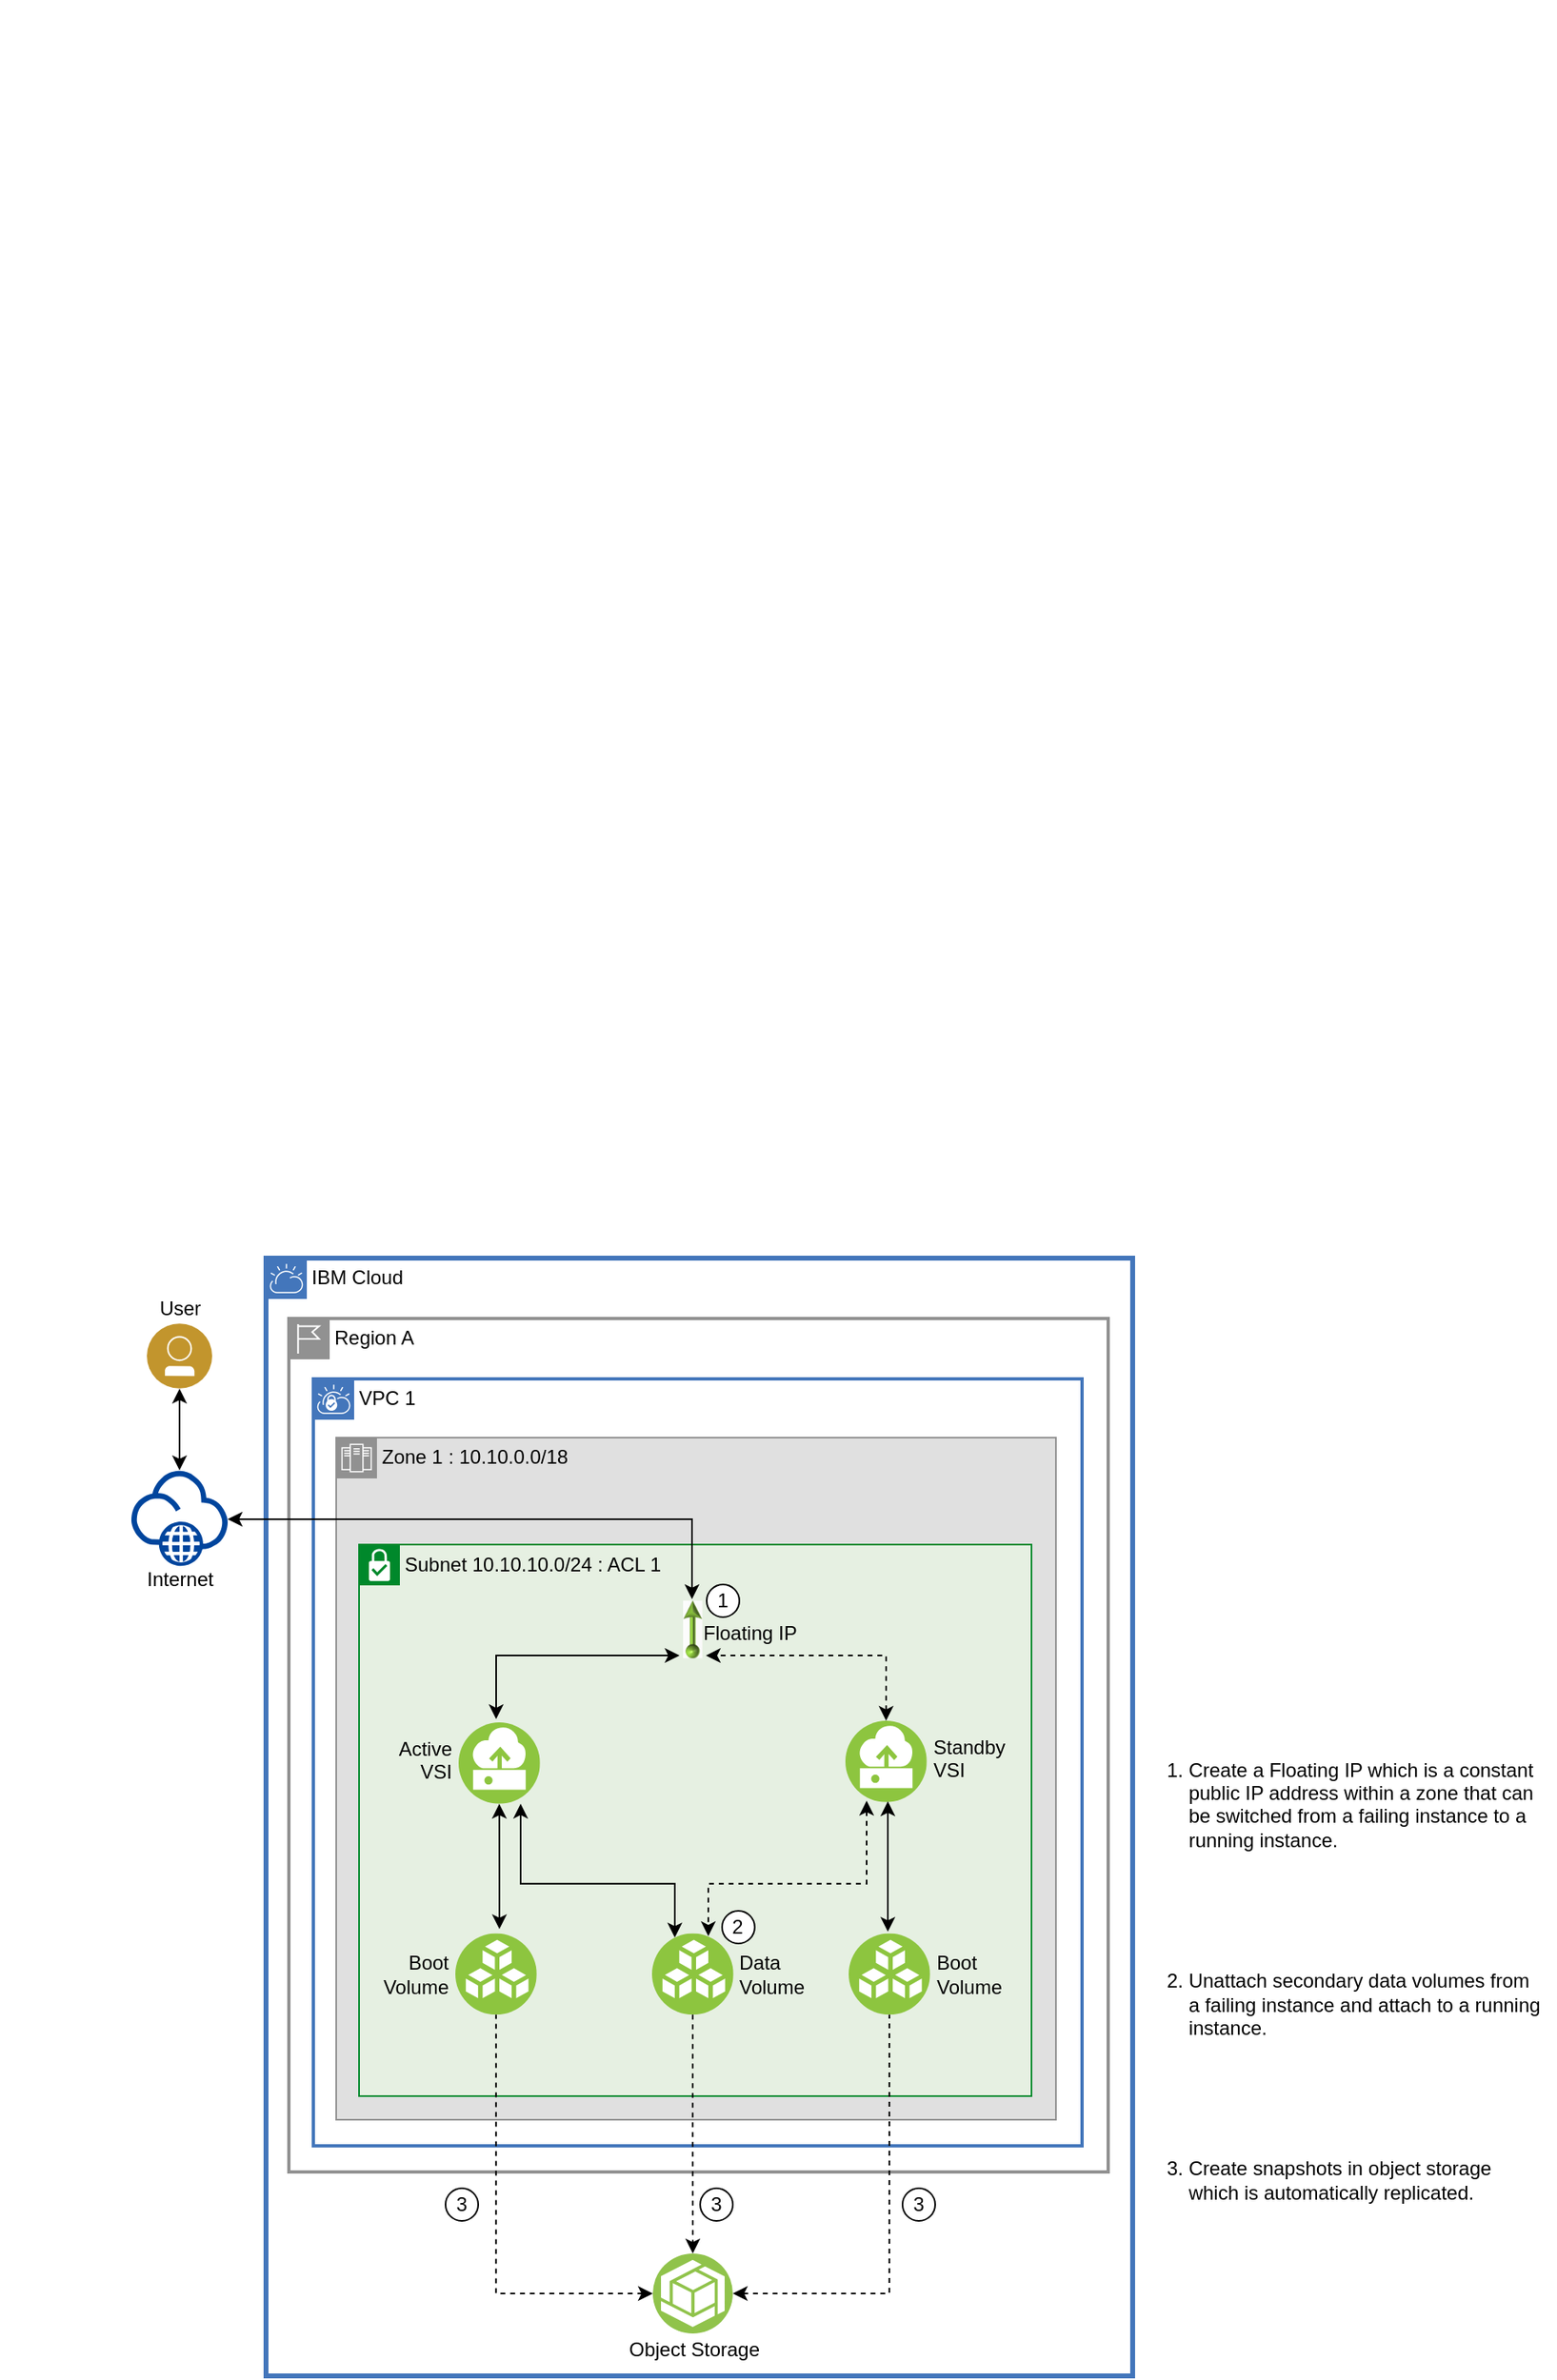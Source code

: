 <mxfile version="12.6.5" type="device"><diagram id="sqcldhInP1BjZdl1YZuS" name="Page-1"><mxGraphModel dx="1613" dy="-3018" grid="1" gridSize="10" guides="1" tooltips="1" connect="1" arrows="1" fold="1" page="1" pageScale="1" pageWidth="827" pageHeight="1169" math="0" shadow="0"><root><mxCell id="0"/><mxCell id="1" parent="0"/><mxCell id="F02deIUzdNq1rRmOXcT4-10" value="" style="image=img/lib/ibm/vpc/PublicTagOff.svg;imageWidth=25;imageHeight=25;imageAlign=left;imageVerticalAlign=top;fontStyle=0;horizontal=1;verticalAlign=top;align=left;spacingLeft=32;spacingTop=-2;collapsible=0;startSize=28;fillColor=none;rounded=0;whiteSpace=wrap;html=1;absoluteArcSize=1;arcSize=0;strokeColor=#FFFFFF;strokeWidth=2;dashed=0;container=1;" parent="1" vertex="1"><mxGeometry x="-282" y="4480" width="100" height="721" as="geometry"/></mxCell><mxCell id="TiBWH8vGSOg8TEtimY0k-6" value="IBM Cloud" style="shape=mxgraph.ibm.box;prType=cloud;fontStyle=0;verticalAlign=top;align=left;spacingLeft=32;spacingTop=4;fillColor=none;rounded=0;whiteSpace=wrap;html=1;strokeColor=#4376BB;strokeWidth=3;dashed=0;container=1;spacing=-4;collapsible=0;" vertex="1" parent="1"><mxGeometry x="-120" y="5250" width="531" height="685" as="geometry"/></mxCell><mxCell id="F02deIUzdNq1rRmOXcT4-53" value="Object Storage" style="aspect=fixed;perimeter=ellipsePerimeter;html=1;align=center;shadow=0;dashed=0;fontColor=#000000;labelBackgroundColor=#ffffff;fontSize=12;spacingTop=-4;image;image=img/lib/ibm/vpc/ObjectStorage.svg;" parent="TiBWH8vGSOg8TEtimY0k-6" vertex="1"><mxGeometry x="237" y="610" width="49" height="49" as="geometry"/></mxCell><mxCell id="F02deIUzdNq1rRmOXcT4-6" value="Region A" style="shape=mxgraph.ibm.box;prType=region;fontStyle=0;verticalAlign=top;align=left;spacingLeft=32;spacingTop=4;fillColor=none;rounded=0;whiteSpace=wrap;html=1;strokeColor=#919191;strokeWidth=2;dashed=0;container=1;spacing=-4;collapsible=0;" parent="TiBWH8vGSOg8TEtimY0k-6" vertex="1"><mxGeometry x="14" y="37" width="502" height="523" as="geometry"/></mxCell><mxCell id="Rm9UUMyBeIttxLvxJtaB-29" value="VPC 1" style="shape=mxgraph.ibm.box;prType=vpc;fontStyle=0;verticalAlign=top;align=left;spacingLeft=32;spacingTop=4;fillColor=none;rounded=0;whiteSpace=wrap;html=1;strokeColor=#4376BB;strokeWidth=2;dashed=0;container=1;spacing=-4;collapsible=0;" parent="F02deIUzdNq1rRmOXcT4-6" vertex="1"><mxGeometry x="15" y="37" width="471" height="470" as="geometry"/></mxCell><mxCell id="Rm9UUMyBeIttxLvxJtaB-31" value="&lt;div&gt;&lt;font style=&quot;font-size: 12px&quot;&gt;Zone 1&lt;/font&gt; : 10.10.0.0/18&lt;/div&gt;" style="shape=mxgraph.ibm.box;prType=zone;fontStyle=0;verticalAlign=top;align=left;spacingLeft=32;spacingTop=4;fillColor=#E0E0E0;rounded=0;whiteSpace=wrap;html=1;strokeColor=#919191;strokeWidth=1;dashed=0;container=1;spacing=-4;collapsible=0;" parent="Rm9UUMyBeIttxLvxJtaB-29" vertex="1"><mxGeometry x="14" y="36" width="441" height="418" as="geometry"/></mxCell><mxCell id="Rm9UUMyBeIttxLvxJtaB-41" value="&lt;div&gt;&lt;font style=&quot;font-size: 12px&quot;&gt;Subnet 10.10.10.0/24 : ACL 1&lt;br&gt;&lt;/font&gt;&lt;/div&gt;" style="shape=mxgraph.ibm.box;prType=subnet;fontStyle=0;verticalAlign=top;align=left;spacingLeft=32;spacingTop=4;fillColor=#E6F0E2;rounded=0;whiteSpace=wrap;html=1;strokeColor=#00882B;strokeWidth=1;dashed=0;container=1;spacing=-4;collapsible=0;" parent="Rm9UUMyBeIttxLvxJtaB-31" vertex="1"><mxGeometry x="14" y="65.542" width="412" height="338" as="geometry"/></mxCell><mxCell id="Jgq2warIyRnj8-7hG901-15" value="&lt;div&gt;Active &lt;br&gt;&lt;/div&gt;&lt;div&gt;VSI&lt;/div&gt;&lt;div&gt;&lt;br&gt;&lt;/div&gt;" style="aspect=fixed;perimeter=ellipsePerimeter;html=1;align=right;shadow=0;dashed=0;image;image=img/lib/ibm/vpc/Instance.svg;dashPattern=1 1;fontColor=#000000;fontSize=12;labelPosition=left;verticalLabelPosition=middle;verticalAlign=middle;spacingTop=-9;spacingLeft=-25;spacingBottom=-20;labelBackgroundColor=none;spacingRight=3;" parent="Rm9UUMyBeIttxLvxJtaB-41" vertex="1"><mxGeometry x="61" y="109" width="49.879" height="49.879" as="geometry"/></mxCell><mxCell id="JWMULk-SwkUXpS9pUFCV-5" value="&lt;div&gt;Boot &lt;br&gt;&lt;/div&gt;&lt;div&gt;Volume&lt;/div&gt;" style="aspect=fixed;perimeter=ellipsePerimeter;html=1;align=right;shadow=0;dashed=0;image;image=img/lib/ibm/vpc/BlockStorage.svg;dashPattern=1 1;fontColor=#000000;fontSize=12;labelPosition=left;verticalLabelPosition=middle;verticalAlign=middle;spacingTop=-19;spacingLeft=0;spacingBottom=-20;labelBackgroundColor=none;spacingRight=3;" parent="Rm9UUMyBeIttxLvxJtaB-41" vertex="1"><mxGeometry x="59" y="238.259" width="49.879" height="49.879" as="geometry"/></mxCell><mxCell id="JWMULk-SwkUXpS9pUFCV-10" value="&lt;div&gt;Standby &lt;br&gt;&lt;/div&gt;&lt;div&gt;VSI&lt;/div&gt;&lt;div&gt;&lt;br&gt;&lt;/div&gt;" style="aspect=fixed;perimeter=ellipsePerimeter;html=1;align=left;shadow=0;dashed=0;image;image=img/lib/ibm/vpc/Instance.svg;dashPattern=1 1;fontColor=#000000;fontSize=12;labelPosition=right;verticalLabelPosition=middle;verticalAlign=middle;spacingTop=-9;spacingLeft=2;spacingBottom=-20;labelBackgroundColor=none;" parent="Rm9UUMyBeIttxLvxJtaB-41" vertex="1"><mxGeometry x="298" y="108" width="49.879" height="49.879" as="geometry"/></mxCell><mxCell id="JWMULk-SwkUXpS9pUFCV-11" value="&lt;div&gt;Boot &lt;br&gt;&lt;/div&gt;&lt;div&gt;Volume&lt;/div&gt;" style="aspect=fixed;perimeter=ellipsePerimeter;html=1;align=left;shadow=0;dashed=0;image;image=img/lib/ibm/vpc/BlockStorage.svg;dashPattern=1 1;fontColor=#000000;fontSize=12;labelPosition=right;verticalLabelPosition=middle;verticalAlign=middle;spacingTop=-19;spacingLeft=2;spacingBottom=-20;labelBackgroundColor=none;" parent="Rm9UUMyBeIttxLvxJtaB-41" vertex="1"><mxGeometry x="300" y="238.259" width="49.879" height="49.879" as="geometry"/></mxCell><mxCell id="JWMULk-SwkUXpS9pUFCV-21" style="edgeStyle=elbowEdgeStyle;rounded=0;elbow=vertical;html=1;labelBackgroundColor=#ffffff;startArrow=classic;startFill=1;startSize=6;endArrow=classic;endFill=1;endSize=6;jettySize=auto;orthogonalLoop=1;strokeWidth=1;fontSize=14;exitX=0.5;exitY=0;exitDx=0;exitDy=0;" parent="Rm9UUMyBeIttxLvxJtaB-41" target="Jgq2warIyRnj8-7hG901-15" edge="1"><mxGeometry relative="1" as="geometry"><Array as="points"><mxPoint x="344" y="207.799"/><mxPoint x="86" y="229.095"/><mxPoint x="86" y="229.095"/></Array><mxPoint x="86" y="235.641" as="sourcePoint"/><mxPoint x="192" y="202.913" as="targetPoint"/></mxGeometry></mxCell><mxCell id="JWMULk-SwkUXpS9pUFCV-26" style="edgeStyle=elbowEdgeStyle;rounded=0;elbow=vertical;html=1;labelBackgroundColor=#ffffff;startArrow=classic;startFill=1;startSize=6;endArrow=classic;endFill=1;endSize=6;jettySize=auto;orthogonalLoop=1;strokeWidth=1;fontSize=14;dashed=1;" parent="Rm9UUMyBeIttxLvxJtaB-41" edge="1"><mxGeometry relative="1" as="geometry"><Array as="points"><mxPoint x="284" y="207.799"/><mxPoint x="275" y="222.149"/><mxPoint x="275" y="274.513"/></Array><mxPoint x="311" y="157" as="sourcePoint"/><mxPoint x="214" y="240" as="targetPoint"/></mxGeometry></mxCell><mxCell id="JWMULk-SwkUXpS9pUFCV-28" style="edgeStyle=elbowEdgeStyle;rounded=0;elbow=vertical;html=1;labelBackgroundColor=#ffffff;startArrow=classic;startFill=1;startSize=6;endArrow=classic;endFill=1;endSize=6;jettySize=auto;orthogonalLoop=1;strokeWidth=1;fontSize=14;exitX=0.25;exitY=0;exitDx=0;exitDy=0;" parent="Rm9UUMyBeIttxLvxJtaB-41" source="JWMULk-SwkUXpS9pUFCV-8" edge="1"><mxGeometry relative="1" as="geometry"><Array as="points"><mxPoint x="154" y="207.799"/><mxPoint x="154" y="207.799"/><mxPoint x="124" y="282.014"/><mxPoint x="124" y="267.171"/><mxPoint x="144" y="276.076"/><mxPoint x="145.5" y="265.489"/><mxPoint x="145.5" y="207.888"/><mxPoint x="95.5" y="207.888"/></Array><mxPoint x="174" y="281.795" as="sourcePoint"/><mxPoint x="99" y="158.818" as="targetPoint"/></mxGeometry></mxCell><mxCell id="JWMULk-SwkUXpS9pUFCV-8" value="&lt;div&gt;Data &lt;br&gt;&lt;/div&gt;&lt;div&gt;Volume&lt;/div&gt;" style="aspect=fixed;perimeter=ellipsePerimeter;html=1;align=left;shadow=0;dashed=0;image;image=img/lib/ibm/vpc/BlockStorage.svg;dashPattern=1 1;fontColor=#000000;fontSize=12;labelPosition=right;verticalLabelPosition=middle;verticalAlign=middle;spacingTop=-19;spacingLeft=2;spacingBottom=-20;labelBackgroundColor=none;" parent="Rm9UUMyBeIttxLvxJtaB-41" vertex="1"><mxGeometry x="179.5" y="238.259" width="49.879" height="49.879" as="geometry"/></mxCell><mxCell id="F02deIUzdNq1rRmOXcT4-19" value="" style="edgeStyle=elbowEdgeStyle;rounded=0;elbow=vertical;html=1;labelBackgroundColor=#ffffff;startArrow=classic;startFill=1;startSize=6;endArrow=classic;endFill=1;endSize=6;jettySize=auto;orthogonalLoop=1;strokeWidth=1;fontSize=14;dashed=0;" parent="Rm9UUMyBeIttxLvxJtaB-41" edge="1"><mxGeometry width="60" height="60" relative="1" as="geometry"><mxPoint x="324" y="237.266" as="sourcePoint"/><mxPoint x="324" y="157.334" as="targetPoint"/></mxGeometry></mxCell><mxCell id="F02deIUzdNq1rRmOXcT4-27" value="" style="edgeStyle=elbowEdgeStyle;rounded=0;elbow=vertical;html=1;labelBackgroundColor=#ffffff;startArrow=classic;startFill=1;startSize=6;endArrow=classic;endFill=1;endSize=6;jettySize=auto;orthogonalLoop=1;strokeWidth=1;fontSize=14;exitX=0.5;exitY=0;exitDx=0;exitDy=0;dashed=0;entryX=0;entryY=0.25;entryDx=0;entryDy=0;" parent="Rm9UUMyBeIttxLvxJtaB-41" target="F02deIUzdNq1rRmOXcT4-23" edge="1"><mxGeometry width="60" height="60" relative="1" as="geometry"><mxPoint x="84" y="107" as="sourcePoint"/><mxPoint x="119" y="49.005" as="targetPoint"/><Array as="points"><mxPoint x="139" y="68"/></Array></mxGeometry></mxCell><mxCell id="F02deIUzdNq1rRmOXcT4-23" value="Floating IP" style="aspect=fixed;perimeter=ellipsePerimeter;html=1;align=left;shadow=0;dashed=0;image;image=img/lib/ibm/vpc/FloatingIP.svg;dashPattern=1 1;fontColor=#000000;fontSize=12;labelPosition=right;verticalLabelPosition=middle;verticalAlign=middle;spacingTop=-16;direction=north;spacingLeft=-13;spacingBottom=-20;labelBackgroundColor=none;" parent="Rm9UUMyBeIttxLvxJtaB-41" vertex="1"><mxGeometry x="186.44" y="34" width="36" height="36" as="geometry"/></mxCell><mxCell id="F02deIUzdNq1rRmOXcT4-24" value="" style="edgeStyle=elbowEdgeStyle;rounded=0;elbow=vertical;html=1;labelBackgroundColor=#ffffff;startArrow=classic;startFill=1;startSize=6;endArrow=classic;endFill=1;endSize=6;jettySize=auto;orthogonalLoop=1;strokeWidth=1;fontSize=14;exitX=0.5;exitY=0;exitDx=0;exitDy=0;dashed=1;entryX=0;entryY=0.75;entryDx=0;entryDy=0;" parent="Rm9UUMyBeIttxLvxJtaB-41" source="JWMULk-SwkUXpS9pUFCV-10" target="F02deIUzdNq1rRmOXcT4-23" edge="1"><mxGeometry width="60" height="60" relative="1" as="geometry"><mxPoint x="133" y="-655.532" as="sourcePoint"/><mxPoint x="202" y="-685.542" as="targetPoint"/><Array as="points"><mxPoint x="273" y="68"/><mxPoint x="253" y="-686.542"/><mxPoint x="263" y="-685.542"/><mxPoint x="253" y="-695.542"/><mxPoint x="253" y="-685.542"/></Array></mxGeometry></mxCell><mxCell id="TiBWH8vGSOg8TEtimY0k-44" value="1" style="ellipse;whiteSpace=wrap;html=1;aspect=fixed;strokeColor=#000000;fontColor=#000000;" vertex="1" parent="Rm9UUMyBeIttxLvxJtaB-41"><mxGeometry x="213" y="24.458" width="20" height="20" as="geometry"/></mxCell><mxCell id="TiBWH8vGSOg8TEtimY0k-46" value="2" style="ellipse;whiteSpace=wrap;html=1;aspect=fixed;strokeColor=#000000;fontColor=#000000;" vertex="1" parent="Rm9UUMyBeIttxLvxJtaB-41"><mxGeometry x="222.44" y="224.458" width="20" height="20" as="geometry"/></mxCell><mxCell id="TiBWH8vGSOg8TEtimY0k-31" style="edgeStyle=orthogonalEdgeStyle;rounded=0;orthogonalLoop=1;jettySize=auto;html=1;exitX=0.5;exitY=1;exitDx=0;exitDy=0;entryX=0.5;entryY=0;entryDx=0;entryDy=0;strokeWidth=1;fontColor=#FFFFFF;dashed=1;" edge="1" parent="TiBWH8vGSOg8TEtimY0k-6" source="JWMULk-SwkUXpS9pUFCV-8" target="F02deIUzdNq1rRmOXcT4-53"><mxGeometry relative="1" as="geometry"/></mxCell><mxCell id="TiBWH8vGSOg8TEtimY0k-34" style="edgeStyle=orthogonalEdgeStyle;rounded=0;orthogonalLoop=1;jettySize=auto;html=1;exitX=1;exitY=0.5;exitDx=0;exitDy=0;entryX=0.5;entryY=1;entryDx=0;entryDy=0;dashed=1;strokeWidth=1;fontColor=#000000;endArrow=none;endFill=0;startArrow=classic;startFill=1;" edge="1" parent="TiBWH8vGSOg8TEtimY0k-6" source="F02deIUzdNq1rRmOXcT4-53" target="JWMULk-SwkUXpS9pUFCV-11"><mxGeometry relative="1" as="geometry"/></mxCell><mxCell id="TiBWH8vGSOg8TEtimY0k-35" style="edgeStyle=orthogonalEdgeStyle;rounded=0;orthogonalLoop=1;jettySize=auto;html=1;exitX=0;exitY=0.5;exitDx=0;exitDy=0;entryX=0.5;entryY=1;entryDx=0;entryDy=0;dashed=1;startArrow=classic;startFill=1;endArrow=none;endFill=0;strokeWidth=1;fontColor=#000000;" edge="1" parent="TiBWH8vGSOg8TEtimY0k-6" source="F02deIUzdNq1rRmOXcT4-53" target="JWMULk-SwkUXpS9pUFCV-5"><mxGeometry relative="1" as="geometry"/></mxCell><mxCell id="TiBWH8vGSOg8TEtimY0k-47" value="3" style="ellipse;whiteSpace=wrap;html=1;aspect=fixed;strokeColor=#000000;fontColor=#000000;" vertex="1" parent="TiBWH8vGSOg8TEtimY0k-6"><mxGeometry x="110" y="570" width="20" height="20" as="geometry"/></mxCell><mxCell id="TiBWH8vGSOg8TEtimY0k-50" value="3" style="ellipse;whiteSpace=wrap;html=1;aspect=fixed;strokeColor=#000000;fontColor=#000000;" vertex="1" parent="TiBWH8vGSOg8TEtimY0k-6"><mxGeometry x="266" y="570" width="20" height="20" as="geometry"/></mxCell><mxCell id="TiBWH8vGSOg8TEtimY0k-51" value="3" style="ellipse;whiteSpace=wrap;html=1;aspect=fixed;strokeColor=#000000;fontColor=#000000;" vertex="1" parent="TiBWH8vGSOg8TEtimY0k-6"><mxGeometry x="390" y="570" width="20" height="20" as="geometry"/></mxCell><mxCell id="TiBWH8vGSOg8TEtimY0k-7" value="&lt;div&gt;Public&lt;/div&gt;&lt;div&gt;Network&lt;br&gt;&lt;/div&gt;" style="shape=mxgraph.ibm.box;prType=public;fontStyle=0;verticalAlign=top;align=left;spacingLeft=32;spacingTop=4;fillColor=none;rounded=0;whiteSpace=wrap;html=1;strokeColor=#FFFFFF;strokeWidth=3;dashed=0;container=1;spacing=-4;collapsible=0;fontColor=#FFFFFF;" vertex="1" parent="1"><mxGeometry x="-223" y="5250" width="100" height="685" as="geometry"/></mxCell><mxCell id="Rm9UUMyBeIttxLvxJtaB-68" value="Internet" style="aspect=fixed;perimeter=ellipsePerimeter;html=1;align=center;shadow=0;dashed=0;image;image=img/lib/ibm/vpc/Internet.svg;labelPosition=center;verticalLabelPosition=bottom;verticalAlign=top;fontSize=12;spacingTop=-6;" parent="TiBWH8vGSOg8TEtimY0k-7" vertex="1"><mxGeometry x="20.5" y="130" width="59" height="59" as="geometry"/></mxCell><mxCell id="E9eatPJlNH1VB0aWcBck-16" value="User" style="aspect=fixed;perimeter=ellipsePerimeter;html=1;align=center;shadow=0;dashed=0;image;image=img/lib/ibm/users/user.svg;spacingTop=-4;labelPosition=center;verticalLabelPosition=top;verticalAlign=bottom;" parent="TiBWH8vGSOg8TEtimY0k-7" vertex="1"><mxGeometry x="30" y="40" width="40" height="40" as="geometry"/></mxCell><mxCell id="jlVmqAdecrQDQu0zC8nz-8" value="" style="html=1;labelBackgroundColor=#ffffff;startArrow=classic;startFill=1;startSize=6;endArrow=classic;endFill=1;endSize=6;jettySize=auto;orthogonalLoop=1;strokeWidth=1;fontSize=14;" parent="TiBWH8vGSOg8TEtimY0k-7" source="E9eatPJlNH1VB0aWcBck-16" target="Rm9UUMyBeIttxLvxJtaB-68" edge="1"><mxGeometry relative="1" as="geometry"><mxPoint x="318" y="-1571" as="sourcePoint"/><Array as="points"/></mxGeometry></mxCell><mxCell id="F02deIUzdNq1rRmOXcT4-32" value="" style="edgeStyle=elbowEdgeStyle;rounded=0;elbow=vertical;html=1;labelBackgroundColor=#ffffff;startArrow=classic;startFill=1;startSize=6;endArrow=classic;endFill=1;endSize=6;jettySize=auto;orthogonalLoop=1;strokeWidth=1;fontSize=14;" parent="1" source="Rm9UUMyBeIttxLvxJtaB-68" edge="1"><mxGeometry width="60" height="60" relative="1" as="geometry"><mxPoint x="-200" y="4660" as="sourcePoint"/><mxPoint x="141" y="5459" as="targetPoint"/><Array as="points"><mxPoint x="100" y="5410"/><mxPoint x="70" y="5460"/><mxPoint x="-10" y="5466"/><mxPoint x="-50" y="4650"/><mxPoint x="-60" y="4640"/><mxPoint x="-60" y="4660"/><mxPoint x="-128" y="4660"/><mxPoint x="-128" y="4640"/><mxPoint x="82" y="4640"/><mxPoint x="82" y="4720"/><mxPoint x="78" y="4720"/><mxPoint x="78" y="4733"/></Array></mxGeometry></mxCell><mxCell id="TiBWH8vGSOg8TEtimY0k-39" value="&lt;div align=&quot;left&quot;&gt;&lt;font style=&quot;font-size: 12px&quot;&gt;1. Create a Floating IP which is a constant &lt;br&gt;&lt;/font&gt;&lt;/div&gt;&lt;div align=&quot;left&quot;&gt;&lt;font style=&quot;font-size: 12px&quot;&gt;&amp;nbsp;&amp;nbsp;&amp;nbsp; public IP address within a zone that can &lt;br&gt;&lt;/font&gt;&lt;/div&gt;&lt;div align=&quot;left&quot;&gt;&lt;font style=&quot;font-size: 12px&quot;&gt;&amp;nbsp;&amp;nbsp;&amp;nbsp; be switched from a failing instance to a &lt;br&gt;&lt;/font&gt;&lt;/div&gt;&lt;div align=&quot;left&quot;&gt;&lt;font style=&quot;font-size: 12px&quot;&gt;&amp;nbsp;&amp;nbsp;&amp;nbsp; running instance.&lt;/font&gt;&lt;/div&gt;&lt;div align=&quot;left&quot;&gt;&lt;font style=&quot;font-size: 12px&quot;&gt;&lt;br&gt;&lt;/font&gt;&lt;/div&gt;&lt;div align=&quot;left&quot;&gt;&lt;font style=&quot;font-size: 12px&quot;&gt;&lt;br&gt;&lt;/font&gt;&lt;/div&gt;&lt;div align=&quot;left&quot;&gt;&lt;font style=&quot;font-size: 12px&quot;&gt;&lt;br&gt;&lt;/font&gt;&lt;/div&gt;&lt;div align=&quot;left&quot;&gt;&lt;font style=&quot;font-size: 12px&quot;&gt;&lt;br&gt;&lt;/font&gt;&lt;/div&gt;&lt;div align=&quot;left&quot;&gt;&lt;font style=&quot;font-size: 12px&quot;&gt;&lt;br&gt;&lt;/font&gt;&lt;/div&gt;&lt;div align=&quot;left&quot;&gt;&lt;font style=&quot;font-size: 12px&quot;&gt;2. Unattach secondary data volumes from &lt;br&gt;&lt;/font&gt;&lt;/div&gt;&lt;div align=&quot;left&quot;&gt;&lt;font style=&quot;font-size: 12px&quot;&gt;&amp;nbsp;&amp;nbsp;&amp;nbsp; a failing instance and attach to a running &lt;br&gt;&lt;/font&gt;&lt;/div&gt;&lt;div align=&quot;left&quot;&gt;&lt;font style=&quot;font-size: 12px&quot;&gt;&amp;nbsp;&amp;nbsp;&amp;nbsp; instance.&lt;/font&gt;&lt;/div&gt;&lt;div align=&quot;left&quot;&gt;&lt;font style=&quot;font-size: 12px&quot;&gt;&lt;br&gt;&lt;/font&gt;&lt;/div&gt;&lt;div align=&quot;left&quot;&gt;&lt;br&gt;&lt;/div&gt;&lt;div align=&quot;left&quot;&gt;&lt;br&gt;&lt;/div&gt;&lt;div align=&quot;left&quot;&gt;&lt;br&gt;&lt;/div&gt;&lt;div align=&quot;left&quot;&gt;&lt;br&gt;&lt;div&gt;&lt;font style=&quot;font-size: 12px&quot;&gt;3. Create snapshots in object storage &lt;br&gt;&lt;/font&gt;&lt;/div&gt;&lt;div&gt;&lt;font style=&quot;font-size: 12px&quot;&gt;&amp;nbsp;&amp;nbsp;&amp;nbsp; which is automatically replicated.&lt;/font&gt;&lt;/div&gt;&lt;/div&gt;&lt;div align=&quot;left&quot;&gt;&lt;font style=&quot;font-size: 12px&quot;&gt;&lt;br&gt;&lt;/font&gt;&lt;/div&gt;" style="text;html=1;resizable=0;autosize=1;align=left;verticalAlign=middle;points=[];fillColor=none;strokeColor=none;rounded=0;fontColor=#000000;" vertex="1" parent="1"><mxGeometry x="430" y="5555" width="240" height="290" as="geometry"/></mxCell><mxCell id="idnXicWbu3G4nl29B7cS-1" parent="0"/><mxCell id="idnXicWbu3G4nl29B7cS-52" value="Connector" parent="0"/><mxCell id="idnXicWbu3G4nl29B7cS-57" parent="0"/><mxCell id="idnXicWbu3G4nl29B7cS-108" value="Connector" parent="0"/><mxCell id="Jgq2warIyRnj8-7hG901-1" parent="0"/><mxCell id="Jgq2warIyRnj8-7hG901-32" parent="0"/><mxCell id="Jgq2warIyRnj8-7hG901-33" value="Connector" parent="0"/><mxCell id="Jgq2warIyRnj8-7hG901-34" parent="0"/><mxCell id="Jgq2warIyRnj8-7hG901-35" value="Connector" parent="0"/></root></mxGraphModel></diagram></mxfile>